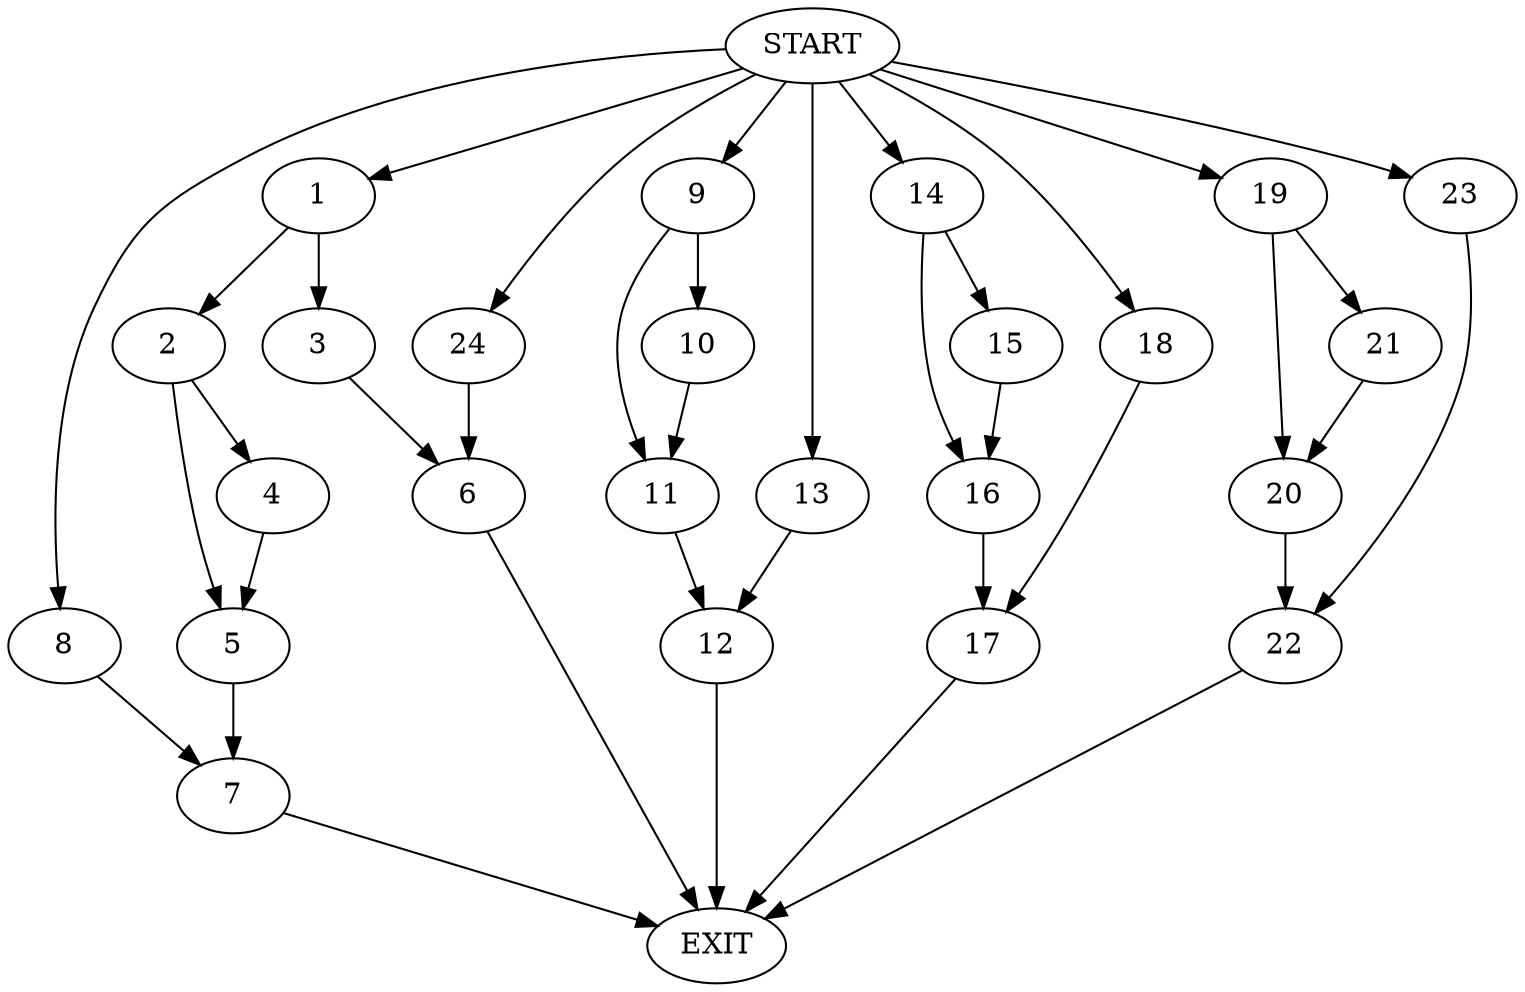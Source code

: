 digraph {
0 [label="START"]
25 [label="EXIT"]
0 -> 1
1 -> 2
1 -> 3
2 -> 4
2 -> 5
3 -> 6
5 -> 7
4 -> 5
7 -> 25
0 -> 8
8 -> 7
0 -> 9
9 -> 10
9 -> 11
10 -> 11
11 -> 12
12 -> 25
0 -> 13
13 -> 12
0 -> 14
14 -> 15
14 -> 16
15 -> 16
16 -> 17
17 -> 25
0 -> 18
18 -> 17
0 -> 19
19 -> 20
19 -> 21
20 -> 22
21 -> 20
22 -> 25
0 -> 23
23 -> 22
6 -> 25
0 -> 24
24 -> 6
}
